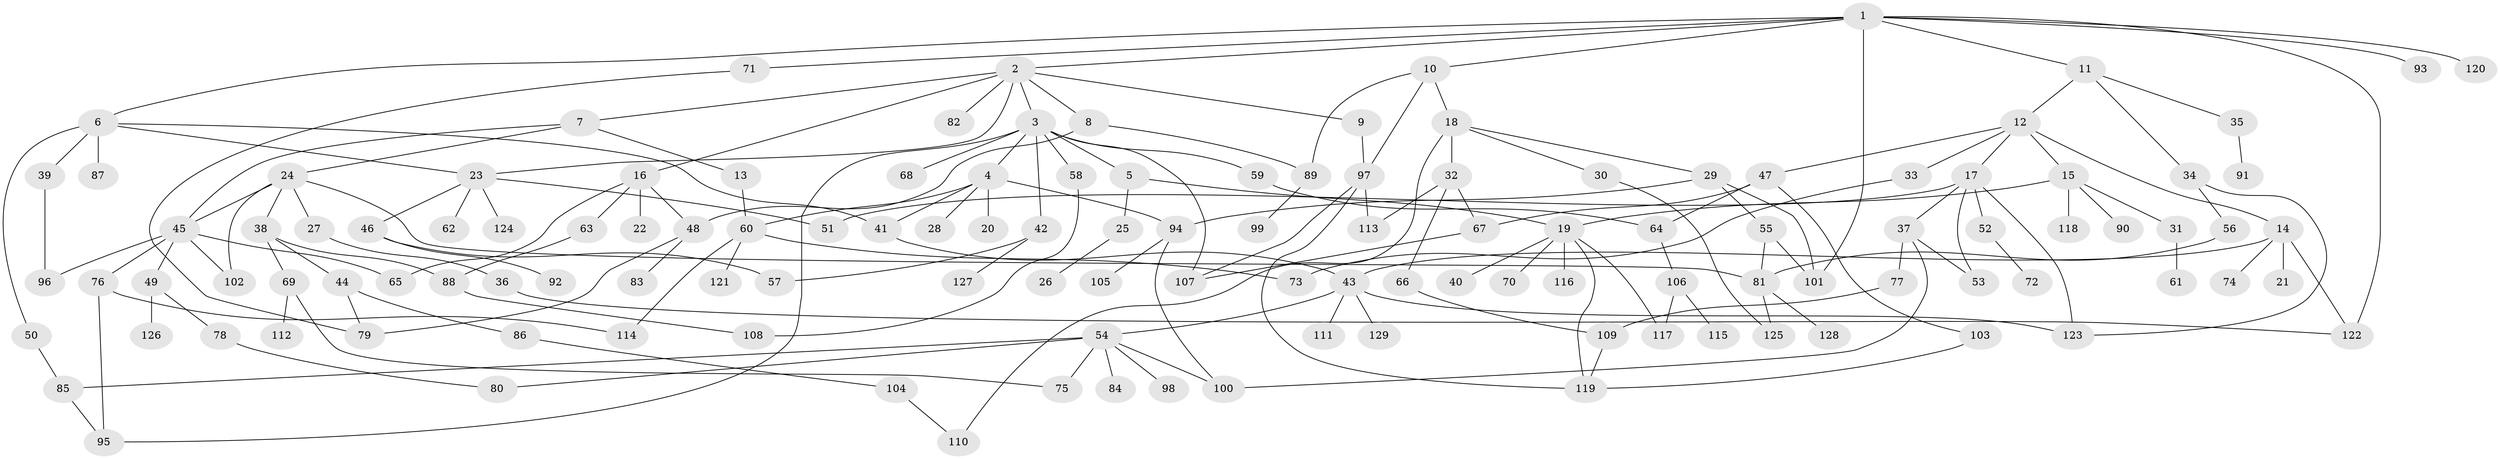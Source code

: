 // coarse degree distribution, {15: 0.010752688172043012, 9: 0.010752688172043012, 7: 0.043010752688172046, 3: 0.16129032258064516, 6: 0.053763440860215055, 4: 0.0967741935483871, 2: 0.23655913978494625, 10: 0.010752688172043012, 5: 0.07526881720430108, 1: 0.3010752688172043}
// Generated by graph-tools (version 1.1) at 2025/23/03/03/25 07:23:31]
// undirected, 129 vertices, 177 edges
graph export_dot {
graph [start="1"]
  node [color=gray90,style=filled];
  1;
  2;
  3;
  4;
  5;
  6;
  7;
  8;
  9;
  10;
  11;
  12;
  13;
  14;
  15;
  16;
  17;
  18;
  19;
  20;
  21;
  22;
  23;
  24;
  25;
  26;
  27;
  28;
  29;
  30;
  31;
  32;
  33;
  34;
  35;
  36;
  37;
  38;
  39;
  40;
  41;
  42;
  43;
  44;
  45;
  46;
  47;
  48;
  49;
  50;
  51;
  52;
  53;
  54;
  55;
  56;
  57;
  58;
  59;
  60;
  61;
  62;
  63;
  64;
  65;
  66;
  67;
  68;
  69;
  70;
  71;
  72;
  73;
  74;
  75;
  76;
  77;
  78;
  79;
  80;
  81;
  82;
  83;
  84;
  85;
  86;
  87;
  88;
  89;
  90;
  91;
  92;
  93;
  94;
  95;
  96;
  97;
  98;
  99;
  100;
  101;
  102;
  103;
  104;
  105;
  106;
  107;
  108;
  109;
  110;
  111;
  112;
  113;
  114;
  115;
  116;
  117;
  118;
  119;
  120;
  121;
  122;
  123;
  124;
  125;
  126;
  127;
  128;
  129;
  1 -- 2;
  1 -- 6;
  1 -- 10;
  1 -- 11;
  1 -- 71;
  1 -- 93;
  1 -- 120;
  1 -- 122;
  1 -- 101;
  2 -- 3;
  2 -- 7;
  2 -- 8;
  2 -- 9;
  2 -- 16;
  2 -- 23;
  2 -- 82;
  3 -- 4;
  3 -- 5;
  3 -- 42;
  3 -- 58;
  3 -- 59;
  3 -- 68;
  3 -- 107;
  3 -- 95;
  4 -- 20;
  4 -- 28;
  4 -- 41;
  4 -- 94;
  4 -- 60;
  5 -- 19;
  5 -- 25;
  6 -- 39;
  6 -- 41;
  6 -- 50;
  6 -- 87;
  6 -- 23;
  7 -- 13;
  7 -- 24;
  7 -- 45;
  8 -- 48;
  8 -- 89;
  9 -- 97;
  10 -- 18;
  10 -- 89;
  10 -- 97;
  11 -- 12;
  11 -- 34;
  11 -- 35;
  12 -- 14;
  12 -- 15;
  12 -- 17;
  12 -- 33;
  12 -- 47;
  13 -- 60;
  14 -- 21;
  14 -- 43;
  14 -- 74;
  14 -- 122;
  15 -- 31;
  15 -- 90;
  15 -- 118;
  15 -- 19;
  16 -- 22;
  16 -- 63;
  16 -- 48;
  16 -- 65;
  17 -- 37;
  17 -- 51;
  17 -- 52;
  17 -- 53;
  17 -- 123;
  18 -- 29;
  18 -- 30;
  18 -- 32;
  18 -- 110;
  19 -- 40;
  19 -- 70;
  19 -- 116;
  19 -- 119;
  19 -- 117;
  23 -- 46;
  23 -- 62;
  23 -- 124;
  23 -- 51;
  24 -- 27;
  24 -- 38;
  24 -- 45;
  24 -- 102;
  24 -- 81;
  25 -- 26;
  27 -- 36;
  29 -- 55;
  29 -- 94;
  29 -- 101;
  30 -- 125;
  31 -- 61;
  32 -- 66;
  32 -- 67;
  32 -- 113;
  33 -- 73;
  34 -- 56;
  34 -- 123;
  35 -- 91;
  36 -- 122;
  37 -- 77;
  37 -- 100;
  37 -- 53;
  38 -- 44;
  38 -- 69;
  38 -- 88;
  39 -- 96;
  41 -- 43;
  42 -- 57;
  42 -- 127;
  43 -- 54;
  43 -- 111;
  43 -- 129;
  43 -- 123;
  44 -- 86;
  44 -- 79;
  45 -- 49;
  45 -- 65;
  45 -- 76;
  45 -- 102;
  45 -- 96;
  46 -- 92;
  46 -- 57;
  47 -- 103;
  47 -- 67;
  47 -- 64;
  48 -- 79;
  48 -- 83;
  49 -- 78;
  49 -- 126;
  50 -- 85;
  52 -- 72;
  54 -- 75;
  54 -- 80;
  54 -- 84;
  54 -- 85;
  54 -- 98;
  54 -- 100;
  55 -- 101;
  55 -- 81;
  56 -- 81;
  58 -- 108;
  59 -- 64;
  60 -- 73;
  60 -- 114;
  60 -- 121;
  63 -- 88;
  64 -- 106;
  66 -- 109;
  67 -- 107;
  69 -- 112;
  69 -- 75;
  71 -- 79;
  76 -- 95;
  76 -- 114;
  77 -- 109;
  78 -- 80;
  81 -- 128;
  81 -- 125;
  85 -- 95;
  86 -- 104;
  88 -- 108;
  89 -- 99;
  94 -- 105;
  94 -- 100;
  97 -- 113;
  97 -- 119;
  97 -- 107;
  103 -- 119;
  104 -- 110;
  106 -- 115;
  106 -- 117;
  109 -- 119;
}
